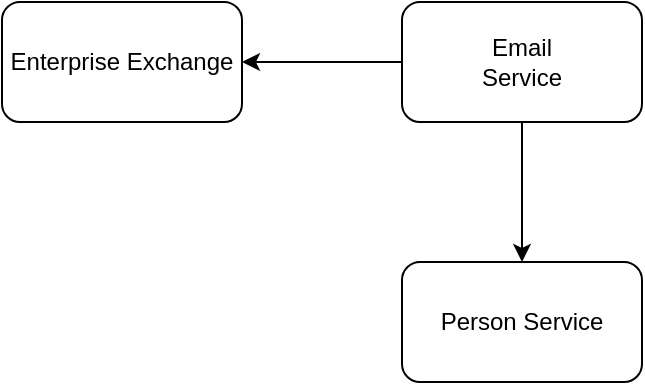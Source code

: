 <mxfile version="14.6.0" type="github" pages="4">
  <diagram id="2ZicLahAkMwy1uGJY4i7" name="Architecture">
    <mxGraphModel dx="1422" dy="867" grid="1" gridSize="10" guides="1" tooltips="1" connect="1" arrows="1" fold="1" page="1" pageScale="1" pageWidth="1100" pageHeight="850" math="0" shadow="0">
      <root>
        <mxCell id="esgHbYrnC5C50tomHgbE-0" />
        <mxCell id="esgHbYrnC5C50tomHgbE-1" parent="esgHbYrnC5C50tomHgbE-0" />
        <mxCell id="GKuD-xg1_WZd025ETePE-2" style="edgeStyle=orthogonalEdgeStyle;rounded=0;orthogonalLoop=1;jettySize=auto;html=1;exitX=0;exitY=0.5;exitDx=0;exitDy=0;entryX=1;entryY=0.5;entryDx=0;entryDy=0;" parent="esgHbYrnC5C50tomHgbE-1" source="CmkUiu_usdwQD7UQJuM9-8" target="GKuD-xg1_WZd025ETePE-0" edge="1">
          <mxGeometry relative="1" as="geometry" />
        </mxCell>
        <mxCell id="CmkUiu_usdwQD7UQJuM9-8" value="&lt;div&gt;Email&lt;/div&gt;&lt;div&gt;Service&lt;/div&gt;" style="whiteSpace=wrap;html=1;rounded=1;" parent="esgHbYrnC5C50tomHgbE-1" vertex="1">
          <mxGeometry x="300" y="250" width="120" height="60" as="geometry" />
        </mxCell>
        <mxCell id="GKuD-xg1_WZd025ETePE-0" value="Enterprise Exchange" style="whiteSpace=wrap;html=1;rounded=1;" parent="esgHbYrnC5C50tomHgbE-1" vertex="1">
          <mxGeometry x="100" y="250" width="120" height="60" as="geometry" />
        </mxCell>
        <mxCell id="wHmehGhQjGmgMsl7b-_U-2" value="Person Service" style="whiteSpace=wrap;html=1;rounded=1;" parent="esgHbYrnC5C50tomHgbE-1" vertex="1">
          <mxGeometry x="300" y="380" width="120" height="60" as="geometry" />
        </mxCell>
        <mxCell id="wHmehGhQjGmgMsl7b-_U-3" style="edgeStyle=orthogonalEdgeStyle;rounded=0;orthogonalLoop=1;jettySize=auto;html=1;exitX=0.5;exitY=1;exitDx=0;exitDy=0;entryX=0.5;entryY=0;entryDx=0;entryDy=0;" parent="esgHbYrnC5C50tomHgbE-1" source="CmkUiu_usdwQD7UQJuM9-8" target="wHmehGhQjGmgMsl7b-_U-2" edge="1">
          <mxGeometry relative="1" as="geometry">
            <mxPoint x="310" y="290" as="sourcePoint" />
            <mxPoint x="230" y="290" as="targetPoint" />
          </mxGeometry>
        </mxCell>
      </root>
    </mxGraphModel>
  </diagram>
  <diagram id="8zZ_oITlpo-OSzF2_ptK" name="Sequence">
    <mxGraphModel dx="1422" dy="867" grid="1" gridSize="10" guides="1" tooltips="1" connect="1" arrows="1" fold="1" page="1" pageScale="1" pageWidth="850" pageHeight="1100" math="0" shadow="0">
      <root>
        <mxCell id="VXMPrNVo3MlUeENppWDQ-0" />
        <mxCell id="VXMPrNVo3MlUeENppWDQ-1" parent="VXMPrNVo3MlUeENppWDQ-0" />
        <mxCell id="VlL1ZPQUOFB0PwUKWcfz-5" value="alt" style="shape=umlFrame;whiteSpace=wrap;html=1;" parent="VXMPrNVo3MlUeENppWDQ-1" vertex="1">
          <mxGeometry x="90" y="270" width="740" height="290" as="geometry" />
        </mxCell>
        <mxCell id="VlL1ZPQUOFB0PwUKWcfz-0" value="ps: PersonService" style="shape=umlLifeline;perimeter=lifelinePerimeter;whiteSpace=wrap;html=1;container=1;collapsible=0;recursiveResize=0;outlineConnect=0;size=40;" parent="VXMPrNVo3MlUeENppWDQ-1" vertex="1">
          <mxGeometry x="580" y="30" width="125" height="530" as="geometry" />
        </mxCell>
        <mxCell id="VlL1ZPQUOFB0PwUKWcfz-1" value="" style="html=1;points=[];perimeter=orthogonalPerimeter;" parent="VlL1ZPQUOFB0PwUKWcfz-0" vertex="1">
          <mxGeometry x="57.5" y="60" width="10" height="400" as="geometry" />
        </mxCell>
        <mxCell id="jIKINKb2FytGQsQlVY2D-0" value="es:EmailService" style="shape=umlLifeline;perimeter=lifelinePerimeter;whiteSpace=wrap;html=1;container=1;collapsible=0;recursiveResize=0;outlineConnect=0;size=40;" parent="VXMPrNVo3MlUeENppWDQ-1" vertex="1">
          <mxGeometry x="235" y="30" width="145" height="530" as="geometry" />
        </mxCell>
        <mxCell id="jIKINKb2FytGQsQlVY2D-1" value="" style="html=1;points=[];perimeter=orthogonalPerimeter;" parent="jIKINKb2FytGQsQlVY2D-0" vertex="1">
          <mxGeometry x="67.5" y="100" width="10" height="430" as="geometry" />
        </mxCell>
        <mxCell id="VlL1ZPQUOFB0PwUKWcfz-4" value="&amp;nbsp;3 formatEmail(Person: person, Notification notification)" style="html=1;verticalAlign=bottom;endArrow=block;edgeStyle=orthogonalEdgeStyle;exitX=1.15;exitY=0.16;exitDx=0;exitDy=0;exitPerimeter=0;" parent="jIKINKb2FytGQsQlVY2D-0" source="jIKINKb2FytGQsQlVY2D-1" target="jIKINKb2FytGQsQlVY2D-1" edge="1">
          <mxGeometry x="-0.237" width="80" relative="1" as="geometry">
            <mxPoint x="100" y="162" as="sourcePoint" />
            <mxPoint x="95" y="187" as="targetPoint" />
            <Array as="points">
              <mxPoint x="73" y="169" />
              <mxPoint x="73" y="162" />
              <mxPoint x="275" y="162" />
              <mxPoint x="275" y="187" />
            </Array>
            <mxPoint as="offset" />
          </mxGeometry>
        </mxCell>
        <mxCell id="jIKINKb2FytGQsQlVY2D-2" value="ns:NotificationService" style="shape=umlLifeline;perimeter=lifelinePerimeter;whiteSpace=wrap;html=1;container=1;collapsible=0;recursiveResize=0;outlineConnect=0;" parent="VXMPrNVo3MlUeENppWDQ-1" vertex="1">
          <mxGeometry x="30" y="30" width="120" height="530" as="geometry" />
        </mxCell>
        <mxCell id="jIKINKb2FytGQsQlVY2D-3" value="1. sendEmail(Notification:notification)" style="html=1;verticalAlign=bottom;endArrow=block;entryX=0;entryY=0.002;entryDx=0;entryDy=0;entryPerimeter=0;" parent="VXMPrNVo3MlUeENppWDQ-1" target="jIKINKb2FytGQsQlVY2D-1" edge="1">
          <mxGeometry width="80" relative="1" as="geometry">
            <mxPoint x="99.071" y="131.72" as="sourcePoint" />
            <mxPoint x="670" y="360" as="targetPoint" />
            <Array as="points" />
          </mxGeometry>
        </mxCell>
        <mxCell id="jIKINKb2FytGQsQlVY2D-25" value="ee: Enterprise Exchange" style="shape=umlLifeline;perimeter=lifelinePerimeter;whiteSpace=wrap;html=1;container=1;collapsible=0;recursiveResize=0;outlineConnect=0;size=40;" parent="VXMPrNVo3MlUeENppWDQ-1" vertex="1">
          <mxGeometry x="740" y="30" width="100" height="530" as="geometry" />
        </mxCell>
        <mxCell id="jIKINKb2FytGQsQlVY2D-26" value="" style="html=1;points=[];perimeter=orthogonalPerimeter;" parent="jIKINKb2FytGQsQlVY2D-25" vertex="1">
          <mxGeometry x="45" y="60" width="10" height="470" as="geometry" />
        </mxCell>
        <mxCell id="jIKINKb2FytGQsQlVY2D-28" value="&amp;nbsp;4 sendEmail(formattedEmail)" style="html=1;verticalAlign=bottom;endArrow=block;" parent="VXMPrNVo3MlUeENppWDQ-1" source="jIKINKb2FytGQsQlVY2D-1" edge="1">
          <mxGeometry x="0.151" width="80" relative="1" as="geometry">
            <mxPoint x="330" y="246" as="sourcePoint" />
            <mxPoint x="790" y="246" as="targetPoint" />
            <Array as="points">
              <mxPoint x="790" y="246" />
            </Array>
            <mxPoint as="offset" />
          </mxGeometry>
        </mxCell>
        <mxCell id="VlL1ZPQUOFB0PwUKWcfz-2" value="2 getPerson(String:userId)" style="html=1;verticalAlign=bottom;endArrow=block;exitX=0.95;exitY=0.026;exitDx=0;exitDy=0;exitPerimeter=0;" parent="VXMPrNVo3MlUeENppWDQ-1" source="jIKINKb2FytGQsQlVY2D-1" target="VlL1ZPQUOFB0PwUKWcfz-1" edge="1">
          <mxGeometry width="80" relative="1" as="geometry">
            <mxPoint x="330.001" y="141.72" as="sourcePoint" />
            <mxPoint x="520" y="141" as="targetPoint" />
            <Array as="points" />
          </mxGeometry>
        </mxCell>
        <mxCell id="VlL1ZPQUOFB0PwUKWcfz-7" value="Success" style="text;html=1;strokeColor=none;fillColor=none;align=center;verticalAlign=middle;whiteSpace=wrap;rounded=0;" parent="VXMPrNVo3MlUeENppWDQ-1" vertex="1">
          <mxGeometry x="170" y="280" width="40" height="20" as="geometry" />
        </mxCell>
        <mxCell id="VlL1ZPQUOFB0PwUKWcfz-13" value="2.1 Return Person" style="html=1;verticalAlign=bottom;endArrow=block;exitX=-0.35;exitY=0.528;exitDx=0;exitDy=0;exitPerimeter=0;" parent="VXMPrNVo3MlUeENppWDQ-1" source="VlL1ZPQUOFB0PwUKWcfz-1" target="jIKINKb2FytGQsQlVY2D-1" edge="1">
          <mxGeometry width="80" relative="1" as="geometry">
            <mxPoint x="635" y="328" as="sourcePoint" />
            <mxPoint x="312.5" y="328" as="targetPoint" />
            <Array as="points" />
          </mxGeometry>
        </mxCell>
        <mxCell id="VlL1ZPQUOFB0PwUKWcfz-14" value="4.1 Return Success" style="html=1;verticalAlign=bottom;endArrow=block;" parent="VXMPrNVo3MlUeENppWDQ-1" target="jIKINKb2FytGQsQlVY2D-1" edge="1">
          <mxGeometry width="80" relative="1" as="geometry">
            <mxPoint x="790" y="325" as="sourcePoint" />
            <mxPoint x="340" y="325.0" as="targetPoint" />
            <Array as="points" />
          </mxGeometry>
        </mxCell>
        <mxCell id="VlL1ZPQUOFB0PwUKWcfz-15" value="5.1 Return Success" style="html=1;verticalAlign=bottom;endArrow=block;" parent="VXMPrNVo3MlUeENppWDQ-1" edge="1">
          <mxGeometry width="80" relative="1" as="geometry">
            <mxPoint x="300" y="355" as="sourcePoint" />
            <mxPoint x="90" y="355" as="targetPoint" />
            <Array as="points" />
          </mxGeometry>
        </mxCell>
        <mxCell id="VlL1ZPQUOFB0PwUKWcfz-16" value="" style="endArrow=none;html=1;" parent="VXMPrNVo3MlUeENppWDQ-1" target="jIKINKb2FytGQsQlVY2D-26" edge="1">
          <mxGeometry width="50" height="50" relative="1" as="geometry">
            <mxPoint x="89.5" y="380" as="sourcePoint" />
            <mxPoint x="930.84" y="380" as="targetPoint" />
          </mxGeometry>
        </mxCell>
        <mxCell id="VlL1ZPQUOFB0PwUKWcfz-17" value="Person does not exist" style="text;html=1;strokeColor=none;fillColor=none;align=center;verticalAlign=middle;whiteSpace=wrap;rounded=0;" parent="VXMPrNVo3MlUeENppWDQ-1" vertex="1">
          <mxGeometry x="100" y="390" width="130" height="20" as="geometry" />
        </mxCell>
        <mxCell id="VlL1ZPQUOFB0PwUKWcfz-18" value="2.2 Return 404 Person does not exist" style="html=1;verticalAlign=bottom;endArrow=block;exitX=-0.05;exitY=0.356;exitDx=0;exitDy=0;exitPerimeter=0;" parent="VXMPrNVo3MlUeENppWDQ-1" target="jIKINKb2FytGQsQlVY2D-1" edge="1">
          <mxGeometry width="80" relative="1" as="geometry">
            <mxPoint x="647" y="410.0" as="sourcePoint" />
            <mxPoint x="340" y="410" as="targetPoint" />
            <Array as="points" />
          </mxGeometry>
        </mxCell>
        <mxCell id="VlL1ZPQUOFB0PwUKWcfz-19" value="5.2 Return 400 Person does not exist" style="html=1;verticalAlign=bottom;endArrow=block;" parent="VXMPrNVo3MlUeENppWDQ-1" edge="1">
          <mxGeometry width="80" relative="1" as="geometry">
            <mxPoint x="310" y="430" as="sourcePoint" />
            <mxPoint x="90" y="430" as="targetPoint" />
            <Array as="points" />
          </mxGeometry>
        </mxCell>
        <mxCell id="VlL1ZPQUOFB0PwUKWcfz-20" value="" style="endArrow=none;html=1;" parent="VXMPrNVo3MlUeENppWDQ-1" target="jIKINKb2FytGQsQlVY2D-26" edge="1">
          <mxGeometry width="50" height="50" relative="1" as="geometry">
            <mxPoint x="89.33" y="460" as="sourcePoint" />
            <mxPoint x="930.67" y="460" as="targetPoint" />
          </mxGeometry>
        </mxCell>
        <mxCell id="VlL1ZPQUOFB0PwUKWcfz-21" value="Email failed" style="text;html=1;strokeColor=none;fillColor=none;align=center;verticalAlign=middle;whiteSpace=wrap;rounded=0;" parent="VXMPrNVo3MlUeENppWDQ-1" vertex="1">
          <mxGeometry x="99.83" y="470" width="130" height="20" as="geometry" />
        </mxCell>
        <mxCell id="VlL1ZPQUOFB0PwUKWcfz-22" value="4.2 Return 500 failed to send Email" style="html=1;verticalAlign=bottom;endArrow=block;exitX=-0.1;exitY=0.885;exitDx=0;exitDy=0;exitPerimeter=0;" parent="VXMPrNVo3MlUeENppWDQ-1" source="jIKINKb2FytGQsQlVY2D-26" target="jIKINKb2FytGQsQlVY2D-1" edge="1">
          <mxGeometry width="80" relative="1" as="geometry">
            <mxPoint x="894.5" y="510" as="sourcePoint" />
            <mxPoint x="560" y="510" as="targetPoint" />
            <Array as="points" />
          </mxGeometry>
        </mxCell>
        <mxCell id="VlL1ZPQUOFB0PwUKWcfz-23" value="5.2 Return 500 failed to send Email" style="html=1;verticalAlign=bottom;endArrow=block;" parent="VXMPrNVo3MlUeENppWDQ-1" source="jIKINKb2FytGQsQlVY2D-1" edge="1">
          <mxGeometry width="80" relative="1" as="geometry">
            <mxPoint x="672" y="520" as="sourcePoint" />
            <mxPoint x="90" y="520" as="targetPoint" />
            <Array as="points" />
          </mxGeometry>
        </mxCell>
        <mxCell id="VlL1ZPQUOFB0PwUKWcfz-28" value="2.1 Return Person" style="html=1;verticalAlign=bottom;endArrow=block;exitX=-0.35;exitY=0.528;exitDx=0;exitDy=0;exitPerimeter=0;" parent="VXMPrNVo3MlUeENppWDQ-1" target="jIKINKb2FytGQsQlVY2D-1" edge="1">
          <mxGeometry width="80" relative="1" as="geometry">
            <mxPoint x="641.5" y="479.5" as="sourcePoint" />
            <mxPoint x="308" y="476" as="targetPoint" />
            <Array as="points" />
          </mxGeometry>
        </mxCell>
      </root>
    </mxGraphModel>
  </diagram>
  <diagram id="oorJlYaGRG9ph4syagww" name="SvcV-2">
    <mxGraphModel dx="1422" dy="867" grid="1" gridSize="10" guides="1" tooltips="1" connect="1" arrows="1" fold="1" page="1" pageScale="1" pageWidth="850" pageHeight="1100" math="0" shadow="0">
      <root>
        <mxCell id="H_-ThdgvMd2uYaJ2s5YI-0" />
        <mxCell id="H_-ThdgvMd2uYaJ2s5YI-1" parent="H_-ThdgvMd2uYaJ2s5YI-0" />
        <mxCell id="n474g0mYbvAmzKs8n7oU-1" style="edgeStyle=orthogonalEdgeStyle;rounded=0;orthogonalLoop=1;jettySize=auto;html=1;exitX=0.5;exitY=1;exitDx=0;exitDy=0;entryX=0.5;entryY=0;entryDx=0;entryDy=0;endArrow=none;endFill=0;" parent="H_-ThdgvMd2uYaJ2s5YI-1" source="n474g0mYbvAmzKs8n7oU-4" target="n474g0mYbvAmzKs8n7oU-12" edge="1">
          <mxGeometry relative="1" as="geometry" />
        </mxCell>
        <mxCell id="sMBFVk3FB-siIUoC7FN6-4" style="edgeStyle=orthogonalEdgeStyle;rounded=0;orthogonalLoop=1;jettySize=auto;html=1;entryX=0;entryY=0.609;entryDx=0;entryDy=0;entryPerimeter=0;" edge="1" parent="H_-ThdgvMd2uYaJ2s5YI-1" source="n474g0mYbvAmzKs8n7oU-4" target="sMBFVk3FB-siIUoC7FN6-1">
          <mxGeometry relative="1" as="geometry">
            <Array as="points">
              <mxPoint x="650" y="165" />
              <mxPoint x="650" y="230" />
            </Array>
          </mxGeometry>
        </mxCell>
        <mxCell id="n474g0mYbvAmzKs8n7oU-4" value="&lt;p style=&quot;margin: 0px ; margin-top: 4px ; text-align: center&quot;&gt;&lt;i&gt;&amp;lt;&amp;lt;ServiceSpecification&amp;gt;&amp;gt;&lt;/i&gt;&lt;br&gt;&lt;b&gt;EmailService&lt;/b&gt;&lt;/p&gt;&lt;hr size=&quot;1&quot;&gt;&lt;p style=&quot;margin: 0px ; margin-left: 4px&quot;&gt;&lt;br&gt;&lt;/p&gt;" style="verticalAlign=top;align=left;overflow=fill;fontSize=12;fontFamily=Helvetica;html=1;" parent="H_-ThdgvMd2uYaJ2s5YI-1" vertex="1">
          <mxGeometry x="300" y="100" width="240" height="130" as="geometry" />
        </mxCell>
        <mxCell id="n474g0mYbvAmzKs8n7oU-5" value="«ServiceSpecificationRole»&lt;br&gt;&lt;b&gt;NO : Notification Object&lt;/b&gt;" style="html=1;" parent="H_-ThdgvMd2uYaJ2s5YI-1" vertex="1">
          <mxGeometry x="330" y="160" width="150" height="50" as="geometry" />
        </mxCell>
        <mxCell id="n474g0mYbvAmzKs8n7oU-11" style="edgeStyle=orthogonalEdgeStyle;rounded=0;orthogonalLoop=1;jettySize=auto;html=1;exitX=0.5;exitY=1;exitDx=0;exitDy=0;endArrow=classic;endFill=1;dashed=1;" parent="H_-ThdgvMd2uYaJ2s5YI-1" source="n474g0mYbvAmzKs8n7oU-12" edge="1">
          <mxGeometry relative="1" as="geometry">
            <mxPoint x="405" y="430" as="targetPoint" />
          </mxGeometry>
        </mxCell>
        <mxCell id="n474g0mYbvAmzKs8n7oU-12" value="&lt;p style=&quot;margin: 0px ; margin-top: 4px ; text-align: center&quot;&gt;&lt;i&gt;&amp;lt;&amp;lt;ServiceSpecification&amp;gt;&amp;gt;&lt;/i&gt;&lt;br&gt;&lt;b&gt;Enterprise Exchange&lt;/b&gt;&lt;/p&gt;&lt;hr size=&quot;1&quot;&gt;&lt;p style=&quot;margin: 0px ; margin-left: 4px&quot;&gt;&lt;br&gt;&lt;/p&gt;" style="verticalAlign=top;align=left;overflow=fill;fontSize=12;fontFamily=Helvetica;html=1;" parent="H_-ThdgvMd2uYaJ2s5YI-1" vertex="1">
          <mxGeometry x="320" y="290" width="170" height="80" as="geometry" />
        </mxCell>
        <mxCell id="n474g0mYbvAmzKs8n7oU-13" value="«Capability»&lt;br&gt;&lt;b&gt;Email Message&lt;/b&gt;" style="html=1;" parent="H_-ThdgvMd2uYaJ2s5YI-1" vertex="1">
          <mxGeometry x="320" y="430" width="170" height="50" as="geometry" />
        </mxCell>
        <mxCell id="n474g0mYbvAmzKs8n7oU-16" value="&amp;lt;&amp;lt;Exhibitis&amp;gt;&amp;gt;" style="text;html=1;strokeColor=none;fillColor=none;align=center;verticalAlign=middle;whiteSpace=wrap;rounded=0;" parent="H_-ThdgvMd2uYaJ2s5YI-1" vertex="1">
          <mxGeometry x="420" y="390" width="70" height="20" as="geometry" />
        </mxCell>
        <mxCell id="sMBFVk3FB-siIUoC7FN6-0" style="edgeStyle=orthogonalEdgeStyle;rounded=0;orthogonalLoop=1;jettySize=auto;html=1;exitX=0.5;exitY=1;exitDx=0;exitDy=0;entryX=0.5;entryY=0;entryDx=0;entryDy=0;" edge="1" parent="H_-ThdgvMd2uYaJ2s5YI-1" source="sMBFVk3FB-siIUoC7FN6-1" target="sMBFVk3FB-siIUoC7FN6-2">
          <mxGeometry relative="1" as="geometry" />
        </mxCell>
        <mxCell id="sMBFVk3FB-siIUoC7FN6-1" value="&lt;p style=&quot;margin: 0px ; margin-top: 4px ; text-align: center&quot;&gt;&lt;i&gt;&amp;lt;&amp;lt;ServiceSpecification&amp;gt;&amp;gt;&lt;/i&gt;&lt;br&gt;&lt;b&gt;PersonService&lt;/b&gt;&lt;/p&gt;&lt;hr size=&quot;1&quot;&gt;&lt;p style=&quot;margin: 0px ; margin-left: 4px&quot;&gt;&lt;br&gt;&lt;/p&gt;" style="verticalAlign=top;align=left;overflow=fill;fontSize=12;fontFamily=Helvetica;html=1;" vertex="1" parent="H_-ThdgvMd2uYaJ2s5YI-1">
          <mxGeometry x="680" y="160" width="170" height="115" as="geometry" />
        </mxCell>
        <mxCell id="sMBFVk3FB-siIUoC7FN6-2" value="«Capability»&lt;br&gt;&lt;b&gt;Get Person&lt;/b&gt;" style="html=1;" vertex="1" parent="H_-ThdgvMd2uYaJ2s5YI-1">
          <mxGeometry x="680" y="365" width="170" height="50" as="geometry" />
        </mxCell>
        <mxCell id="sMBFVk3FB-siIUoC7FN6-3" value="&amp;lt;&amp;lt;Exhibitis&amp;gt;&amp;gt;" style="text;html=1;strokeColor=none;fillColor=none;align=center;verticalAlign=middle;whiteSpace=wrap;rounded=0;" vertex="1" parent="H_-ThdgvMd2uYaJ2s5YI-1">
          <mxGeometry x="740" y="325" width="70" height="20" as="geometry" />
        </mxCell>
        <mxCell id="sMBFVk3FB-siIUoC7FN6-5" value="«ServiceSpecificationRole»&lt;br&gt;&lt;b&gt;PO: PersonObject&lt;/b&gt;" style="html=1;" vertex="1" parent="H_-ThdgvMd2uYaJ2s5YI-1">
          <mxGeometry x="690" y="205" width="150" height="50" as="geometry" />
        </mxCell>
      </root>
    </mxGraphModel>
  </diagram>
  <diagram id="kA5y3ScwM8rqPOcfmAnQ" name="DIV Diagrams">
    <mxGraphModel dx="1422" dy="867" grid="1" gridSize="10" guides="1" tooltips="1" connect="1" arrows="1" fold="1" page="1" pageScale="1" pageWidth="850" pageHeight="1100" math="0" shadow="0">
      <root>
        <mxCell id="Ox95dz9BANwZEl6q_HYK-0" />
        <mxCell id="Ox95dz9BANwZEl6q_HYK-1" parent="Ox95dz9BANwZEl6q_HYK-0" />
        <mxCell id="I0_RZPilIi08sM5L-YAg-0" value="DIV-2" style="text;align=center;fontStyle=1;verticalAlign=middle;spacingLeft=3;spacingRight=3;rotatable=0;points=[[0,0.5],[1,0.5]];portConstraint=eastwest;strokeColor=#000000;" parent="Ox95dz9BANwZEl6q_HYK-1" vertex="1">
          <mxGeometry x="60" y="30" width="80" height="26" as="geometry" />
        </mxCell>
        <mxCell id="I0_RZPilIi08sM5L-YAg-1" value="DIV-3" style="text;align=center;fontStyle=1;verticalAlign=middle;spacingLeft=3;spacingRight=3;rotatable=0;points=[[0,0.5],[1,0.5]];portConstraint=eastwest;strokeColor=#000000;" parent="Ox95dz9BANwZEl6q_HYK-1" vertex="1">
          <mxGeometry x="50" y="490" width="80" height="26" as="geometry" />
        </mxCell>
        <mxCell id="I0_RZPilIi08sM5L-YAg-2" value="«Entity Item»&#xa;Notification" style="swimlane;fontStyle=0;childLayout=stackLayout;horizontal=1;startSize=26;fillColor=none;horizontalStack=0;resizeParent=1;resizeParentMax=0;resizeLast=0;collapsible=1;marginBottom=0;" parent="Ox95dz9BANwZEl6q_HYK-1" vertex="1">
          <mxGeometry x="193" y="150" width="140" height="156" as="geometry">
            <mxRectangle x="323" y="190" width="100" height="30" as="alternateBounds" />
          </mxGeometry>
        </mxCell>
        <mxCell id="I0_RZPilIi08sM5L-YAg-3" value="+ message: string" style="text;strokeColor=none;fillColor=none;align=left;verticalAlign=top;spacingLeft=4;spacingRight=4;overflow=hidden;rotatable=0;points=[[0,0.5],[1,0.5]];portConstraint=eastwest;" parent="I0_RZPilIi08sM5L-YAg-2" vertex="1">
          <mxGeometry y="26" width="140" height="26" as="geometry" />
        </mxCell>
        <mxCell id="I0_RZPilIi08sM5L-YAg-4" value="+ subject: string" style="text;strokeColor=none;fillColor=none;align=left;verticalAlign=top;spacingLeft=4;spacingRight=4;overflow=hidden;rotatable=0;points=[[0,0.5],[1,0.5]];portConstraint=eastwest;" parent="I0_RZPilIi08sM5L-YAg-2" vertex="1">
          <mxGeometry y="52" width="140" height="26" as="geometry" />
        </mxCell>
        <mxCell id="I0_RZPilIi08sM5L-YAg-5" value="+ recipient: string" style="text;strokeColor=none;fillColor=none;align=left;verticalAlign=top;spacingLeft=4;spacingRight=4;overflow=hidden;rotatable=0;points=[[0,0.5],[1,0.5]];portConstraint=eastwest;" parent="I0_RZPilIi08sM5L-YAg-2" vertex="1">
          <mxGeometry y="78" width="140" height="26" as="geometry" />
        </mxCell>
        <mxCell id="I0_RZPilIi08sM5L-YAg-6" value="+ type: string" style="text;strokeColor=none;fillColor=none;align=left;verticalAlign=top;spacingLeft=4;spacingRight=4;overflow=hidden;rotatable=0;points=[[0,0.5],[1,0.5]];portConstraint=eastwest;" parent="I0_RZPilIi08sM5L-YAg-2" vertex="1">
          <mxGeometry y="104" width="140" height="26" as="geometry" />
        </mxCell>
        <mxCell id="I0_RZPilIi08sM5L-YAg-7" value="+ classification: string" style="text;strokeColor=none;fillColor=none;align=left;verticalAlign=top;spacingLeft=4;spacingRight=4;overflow=hidden;rotatable=0;points=[[0,0.5],[1,0.5]];portConstraint=eastwest;" parent="I0_RZPilIi08sM5L-YAg-2" vertex="1">
          <mxGeometry y="130" width="140" height="26" as="geometry" />
        </mxCell>
        <mxCell id="I0_RZPilIi08sM5L-YAg-11" value="«exhangeElement»&lt;br&gt;&lt;div&gt;EmailService&lt;/div&gt;" style="html=1;" parent="Ox95dz9BANwZEl6q_HYK-1" vertex="1">
          <mxGeometry x="190" y="40" width="145" height="50" as="geometry" />
        </mxCell>
        <mxCell id="I0_RZPilIi08sM5L-YAg-14" value="Use" style="endArrow=open;endSize=12;dashed=1;html=1;exitX=0.5;exitY=1;exitDx=0;exitDy=0;entryX=0.5;entryY=0;entryDx=0;entryDy=0;" parent="Ox95dz9BANwZEl6q_HYK-1" source="I0_RZPilIi08sM5L-YAg-11" target="I0_RZPilIi08sM5L-YAg-2" edge="1">
          <mxGeometry width="160" relative="1" as="geometry">
            <mxPoint x="420" y="159" as="sourcePoint" />
            <mxPoint x="420" y="203" as="targetPoint" />
          </mxGeometry>
        </mxCell>
        <mxCell id="I0_RZPilIi08sM5L-YAg-29" value="«Entity Item»&#xa;EnterpriseExhangeObj" style="swimlane;fontStyle=0;childLayout=stackLayout;horizontal=1;startSize=26;fillColor=none;horizontalStack=0;resizeParent=1;resizeParentMax=0;resizeLast=0;collapsible=1;marginBottom=0;" parent="Ox95dz9BANwZEl6q_HYK-1" vertex="1">
          <mxGeometry x="360" y="150" width="140" height="60" as="geometry">
            <mxRectangle x="323" y="190" width="100" height="30" as="alternateBounds" />
          </mxGeometry>
        </mxCell>
        <mxCell id="I0_RZPilIi08sM5L-YAg-30" value="+ ????: ???" style="text;strokeColor=none;fillColor=none;align=left;verticalAlign=top;spacingLeft=4;spacingRight=4;overflow=hidden;rotatable=0;points=[[0,0.5],[1,0.5]];portConstraint=eastwest;" parent="I0_RZPilIi08sM5L-YAg-29" vertex="1">
          <mxGeometry y="26" width="140" height="34" as="geometry" />
        </mxCell>
        <mxCell id="I0_RZPilIi08sM5L-YAg-35" value="Use" style="endArrow=open;endSize=12;dashed=1;html=1;exitX=0.5;exitY=1;exitDx=0;exitDy=0;entryX=0.5;entryY=0;entryDx=0;entryDy=0;edgeStyle=orthogonalEdgeStyle;" parent="Ox95dz9BANwZEl6q_HYK-1" source="I0_RZPilIi08sM5L-YAg-11" edge="1">
          <mxGeometry width="160" relative="1" as="geometry">
            <mxPoint x="429.5" y="90" as="sourcePoint" />
            <mxPoint x="430" y="150" as="targetPoint" />
          </mxGeometry>
        </mxCell>
        <mxCell id="I0_RZPilIi08sM5L-YAg-36" value="«exhangeElement»&lt;br&gt;&lt;div&gt;EnterpriseExchange&lt;/div&gt;" style="html=1;" parent="Ox95dz9BANwZEl6q_HYK-1" vertex="1">
          <mxGeometry x="550" y="160" width="145" height="50" as="geometry" />
        </mxCell>
        <mxCell id="I0_RZPilIi08sM5L-YAg-37" value="Use" style="endArrow=open;endSize=12;dashed=1;html=1;exitX=0;exitY=0.5;exitDx=0;exitDy=0;edgeStyle=orthogonalEdgeStyle;" parent="Ox95dz9BANwZEl6q_HYK-1" source="I0_RZPilIi08sM5L-YAg-36" target="I0_RZPilIi08sM5L-YAg-30" edge="1">
          <mxGeometry width="160" relative="1" as="geometry">
            <mxPoint x="550" y="60" as="sourcePoint" />
            <mxPoint x="717.5" y="120" as="targetPoint" />
          </mxGeometry>
        </mxCell>
        <mxCell id="I0_RZPilIi08sM5L-YAg-38" value="«Entity Item»&#xa;Notification" style="swimlane;fontStyle=0;childLayout=stackLayout;horizontal=1;startSize=26;fillColor=none;horizontalStack=0;resizeParent=1;resizeParentMax=0;resizeLast=0;collapsible=1;marginBottom=0;" parent="Ox95dz9BANwZEl6q_HYK-1" vertex="1">
          <mxGeometry x="210" y="540" width="140" height="156" as="geometry">
            <mxRectangle x="323" y="190" width="100" height="30" as="alternateBounds" />
          </mxGeometry>
        </mxCell>
        <mxCell id="I0_RZPilIi08sM5L-YAg-39" value="+ message: string" style="text;strokeColor=none;fillColor=none;align=left;verticalAlign=top;spacingLeft=4;spacingRight=4;overflow=hidden;rotatable=0;points=[[0,0.5],[1,0.5]];portConstraint=eastwest;" parent="I0_RZPilIi08sM5L-YAg-38" vertex="1">
          <mxGeometry y="26" width="140" height="26" as="geometry" />
        </mxCell>
        <mxCell id="I0_RZPilIi08sM5L-YAg-40" value="+ subject: string" style="text;strokeColor=none;fillColor=none;align=left;verticalAlign=top;spacingLeft=4;spacingRight=4;overflow=hidden;rotatable=0;points=[[0,0.5],[1,0.5]];portConstraint=eastwest;" parent="I0_RZPilIi08sM5L-YAg-38" vertex="1">
          <mxGeometry y="52" width="140" height="26" as="geometry" />
        </mxCell>
        <mxCell id="I0_RZPilIi08sM5L-YAg-41" value="+ recipient: string" style="text;strokeColor=none;fillColor=none;align=left;verticalAlign=top;spacingLeft=4;spacingRight=4;overflow=hidden;rotatable=0;points=[[0,0.5],[1,0.5]];portConstraint=eastwest;" parent="I0_RZPilIi08sM5L-YAg-38" vertex="1">
          <mxGeometry y="78" width="140" height="26" as="geometry" />
        </mxCell>
        <mxCell id="I0_RZPilIi08sM5L-YAg-42" value="+ type: string" style="text;strokeColor=none;fillColor=none;align=left;verticalAlign=top;spacingLeft=4;spacingRight=4;overflow=hidden;rotatable=0;points=[[0,0.5],[1,0.5]];portConstraint=eastwest;" parent="I0_RZPilIi08sM5L-YAg-38" vertex="1">
          <mxGeometry y="104" width="140" height="26" as="geometry" />
        </mxCell>
        <mxCell id="I0_RZPilIi08sM5L-YAg-43" value="+ classification: string" style="text;strokeColor=none;fillColor=none;align=left;verticalAlign=top;spacingLeft=4;spacingRight=4;overflow=hidden;rotatable=0;points=[[0,0.5],[1,0.5]];portConstraint=eastwest;" parent="I0_RZPilIi08sM5L-YAg-38" vertex="1">
          <mxGeometry y="130" width="140" height="26" as="geometry" />
        </mxCell>
        <mxCell id="I0_RZPilIi08sM5L-YAg-44" value="«Entity Item»&#xa;EnterpriseExhangeObj" style="swimlane;fontStyle=0;childLayout=stackLayout;horizontal=1;startSize=26;fillColor=none;horizontalStack=0;resizeParent=1;resizeParentMax=0;resizeLast=0;collapsible=1;marginBottom=0;" parent="Ox95dz9BANwZEl6q_HYK-1" vertex="1">
          <mxGeometry x="377" y="540" width="140" height="60" as="geometry">
            <mxRectangle x="323" y="190" width="100" height="30" as="alternateBounds" />
          </mxGeometry>
        </mxCell>
        <mxCell id="I0_RZPilIi08sM5L-YAg-45" value="+ ????: ???" style="text;strokeColor=none;fillColor=none;align=left;verticalAlign=top;spacingLeft=4;spacingRight=4;overflow=hidden;rotatable=0;points=[[0,0.5],[1,0.5]];portConstraint=eastwest;" parent="I0_RZPilIi08sM5L-YAg-44" vertex="1">
          <mxGeometry y="26" width="140" height="34" as="geometry" />
        </mxCell>
        <mxCell id="XQZxFuFF_YgkF0W263l8-0" value="«Entity Item»&#xa;Person" style="swimlane;fontStyle=0;childLayout=stackLayout;horizontal=1;startSize=26;fillColor=none;horizontalStack=0;resizeParent=1;resizeParentMax=0;resizeLast=0;collapsible=1;marginBottom=0;" vertex="1" parent="Ox95dz9BANwZEl6q_HYK-1">
          <mxGeometry x="40" y="150" width="140" height="78" as="geometry">
            <mxRectangle x="323" y="190" width="100" height="30" as="alternateBounds" />
          </mxGeometry>
        </mxCell>
        <mxCell id="XQZxFuFF_YgkF0W263l8-1" value="+ emailAddress: string" style="text;strokeColor=none;fillColor=none;align=left;verticalAlign=top;spacingLeft=4;spacingRight=4;overflow=hidden;rotatable=0;points=[[0,0.5],[1,0.5]];portConstraint=eastwest;" vertex="1" parent="XQZxFuFF_YgkF0W263l8-0">
          <mxGeometry y="26" width="140" height="26" as="geometry" />
        </mxCell>
        <mxCell id="XQZxFuFF_YgkF0W263l8-2" value="+ otherAttrs: string" style="text;strokeColor=none;fillColor=none;align=left;verticalAlign=top;spacingLeft=4;spacingRight=4;overflow=hidden;rotatable=0;points=[[0,0.5],[1,0.5]];portConstraint=eastwest;" vertex="1" parent="XQZxFuFF_YgkF0W263l8-0">
          <mxGeometry y="52" width="140" height="26" as="geometry" />
        </mxCell>
        <mxCell id="XQZxFuFF_YgkF0W263l8-6" value="Use" style="endArrow=open;endSize=12;dashed=1;html=1;exitX=0.5;exitY=1;exitDx=0;exitDy=0;entryX=0.5;entryY=0;entryDx=0;entryDy=0;edgeStyle=orthogonalEdgeStyle;" edge="1" parent="Ox95dz9BANwZEl6q_HYK-1" source="I0_RZPilIi08sM5L-YAg-11" target="XQZxFuFF_YgkF0W263l8-0">
          <mxGeometry width="160" relative="1" as="geometry">
            <mxPoint x="272.5" y="100" as="sourcePoint" />
            <mxPoint x="440" y="160" as="targetPoint" />
          </mxGeometry>
        </mxCell>
        <mxCell id="XQZxFuFF_YgkF0W263l8-7" value="«Entity Item»&#xa;Person" style="swimlane;fontStyle=0;childLayout=stackLayout;horizontal=1;startSize=26;fillColor=none;horizontalStack=0;resizeParent=1;resizeParentMax=0;resizeLast=0;collapsible=1;marginBottom=0;" vertex="1" parent="Ox95dz9BANwZEl6q_HYK-1">
          <mxGeometry x="30" y="550" width="140" height="78" as="geometry">
            <mxRectangle x="323" y="190" width="100" height="30" as="alternateBounds" />
          </mxGeometry>
        </mxCell>
        <mxCell id="XQZxFuFF_YgkF0W263l8-8" value="+ emailAddress: string" style="text;strokeColor=none;fillColor=none;align=left;verticalAlign=top;spacingLeft=4;spacingRight=4;overflow=hidden;rotatable=0;points=[[0,0.5],[1,0.5]];portConstraint=eastwest;" vertex="1" parent="XQZxFuFF_YgkF0W263l8-7">
          <mxGeometry y="26" width="140" height="26" as="geometry" />
        </mxCell>
        <mxCell id="XQZxFuFF_YgkF0W263l8-9" value="+ otherAttrs: string" style="text;strokeColor=none;fillColor=none;align=left;verticalAlign=top;spacingLeft=4;spacingRight=4;overflow=hidden;rotatable=0;points=[[0,0.5],[1,0.5]];portConstraint=eastwest;" vertex="1" parent="XQZxFuFF_YgkF0W263l8-7">
          <mxGeometry y="52" width="140" height="26" as="geometry" />
        </mxCell>
      </root>
    </mxGraphModel>
  </diagram>
</mxfile>

